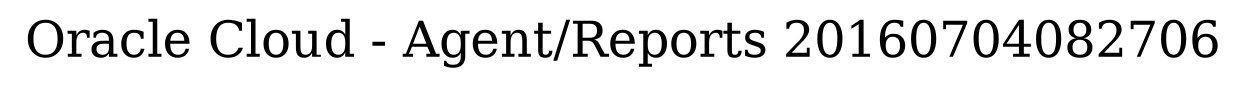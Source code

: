 digraph LexiconGraph {
graph[label="Oracle Cloud - Agent/Reports 20160704082706", fontsize=24]
splines=true
}
